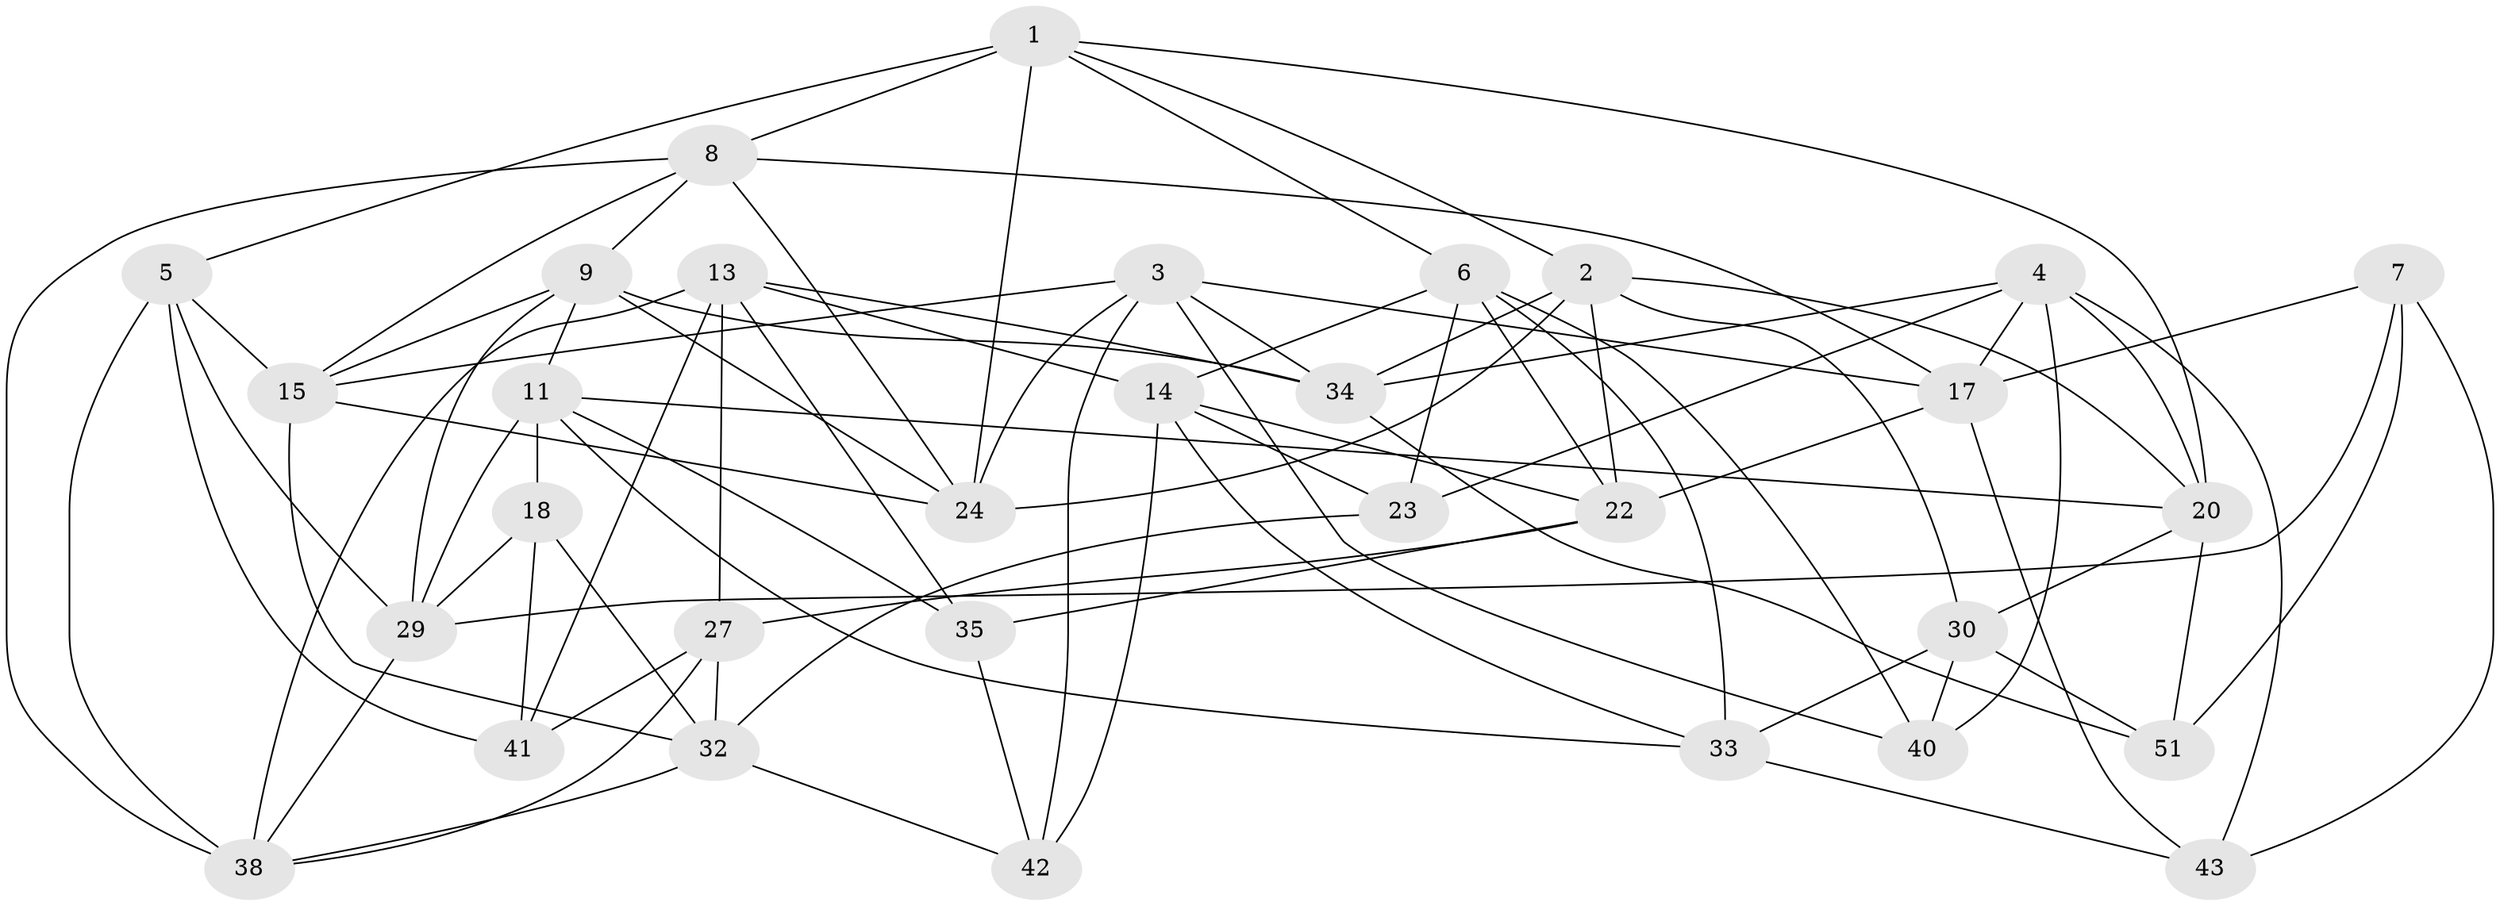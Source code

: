 // original degree distribution, {4: 1.0}
// Generated by graph-tools (version 1.1) at 2025/42/03/06/25 10:42:21]
// undirected, 32 vertices, 85 edges
graph export_dot {
graph [start="1"]
  node [color=gray90,style=filled];
  1 [super="+16"];
  2 [super="+25"];
  3 [super="+28"];
  4 [super="+36"];
  5 [super="+46"];
  6 [super="+31"];
  7;
  8 [super="+10"];
  9 [super="+55"];
  11 [super="+12"];
  13 [super="+48"];
  14 [super="+37"];
  15 [super="+49"];
  17 [super="+19"];
  18;
  20 [super="+21"];
  22 [super="+26"];
  23;
  24 [super="+47"];
  27 [super="+45"];
  29 [super="+52"];
  30 [super="+39"];
  32 [super="+50"];
  33 [super="+56"];
  34 [super="+54"];
  35;
  38 [super="+53"];
  40;
  41 [super="+44"];
  42;
  43;
  51;
  1 -- 2;
  1 -- 20;
  1 -- 8;
  1 -- 5;
  1 -- 6;
  1 -- 24;
  2 -- 22;
  2 -- 20;
  2 -- 34;
  2 -- 30;
  2 -- 24;
  3 -- 34;
  3 -- 17;
  3 -- 42;
  3 -- 24;
  3 -- 40;
  3 -- 15;
  4 -- 43;
  4 -- 23;
  4 -- 20;
  4 -- 40;
  4 -- 17;
  4 -- 34;
  5 -- 29;
  5 -- 41 [weight=2];
  5 -- 38;
  5 -- 15;
  6 -- 22;
  6 -- 23;
  6 -- 40;
  6 -- 33;
  6 -- 14;
  7 -- 43;
  7 -- 51;
  7 -- 29;
  7 -- 17;
  8 -- 15;
  8 -- 17;
  8 -- 9;
  8 -- 38;
  8 -- 24;
  9 -- 11;
  9 -- 24;
  9 -- 34;
  9 -- 29;
  9 -- 15;
  11 -- 18;
  11 -- 29;
  11 -- 33;
  11 -- 20;
  11 -- 35;
  13 -- 38;
  13 -- 35;
  13 -- 41;
  13 -- 34;
  13 -- 27;
  13 -- 14;
  14 -- 42;
  14 -- 33;
  14 -- 23;
  14 -- 22;
  15 -- 24;
  15 -- 32;
  17 -- 43;
  17 -- 22;
  18 -- 41;
  18 -- 29;
  18 -- 32;
  20 -- 51;
  20 -- 30;
  22 -- 27;
  22 -- 35;
  23 -- 32;
  27 -- 32;
  27 -- 41 [weight=2];
  27 -- 38;
  29 -- 38;
  30 -- 33 [weight=2];
  30 -- 51;
  30 -- 40;
  32 -- 42;
  32 -- 38;
  33 -- 43;
  34 -- 51;
  35 -- 42;
}
